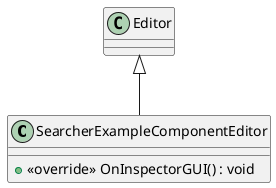 @startuml
class SearcherExampleComponentEditor {
    + <<override>> OnInspectorGUI() : void
}
Editor <|-- SearcherExampleComponentEditor
@enduml
